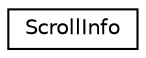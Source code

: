 digraph "Graphical Class Hierarchy"
{
  edge [fontname="Helvetica",fontsize="10",labelfontname="Helvetica",labelfontsize="10"];
  node [fontname="Helvetica",fontsize="10",shape=record];
  rankdir="LR";
  Node1 [label="ScrollInfo",height=0.2,width=0.4,color="black", fillcolor="white", style="filled",URL="$structScrollInfo.html"];
}

